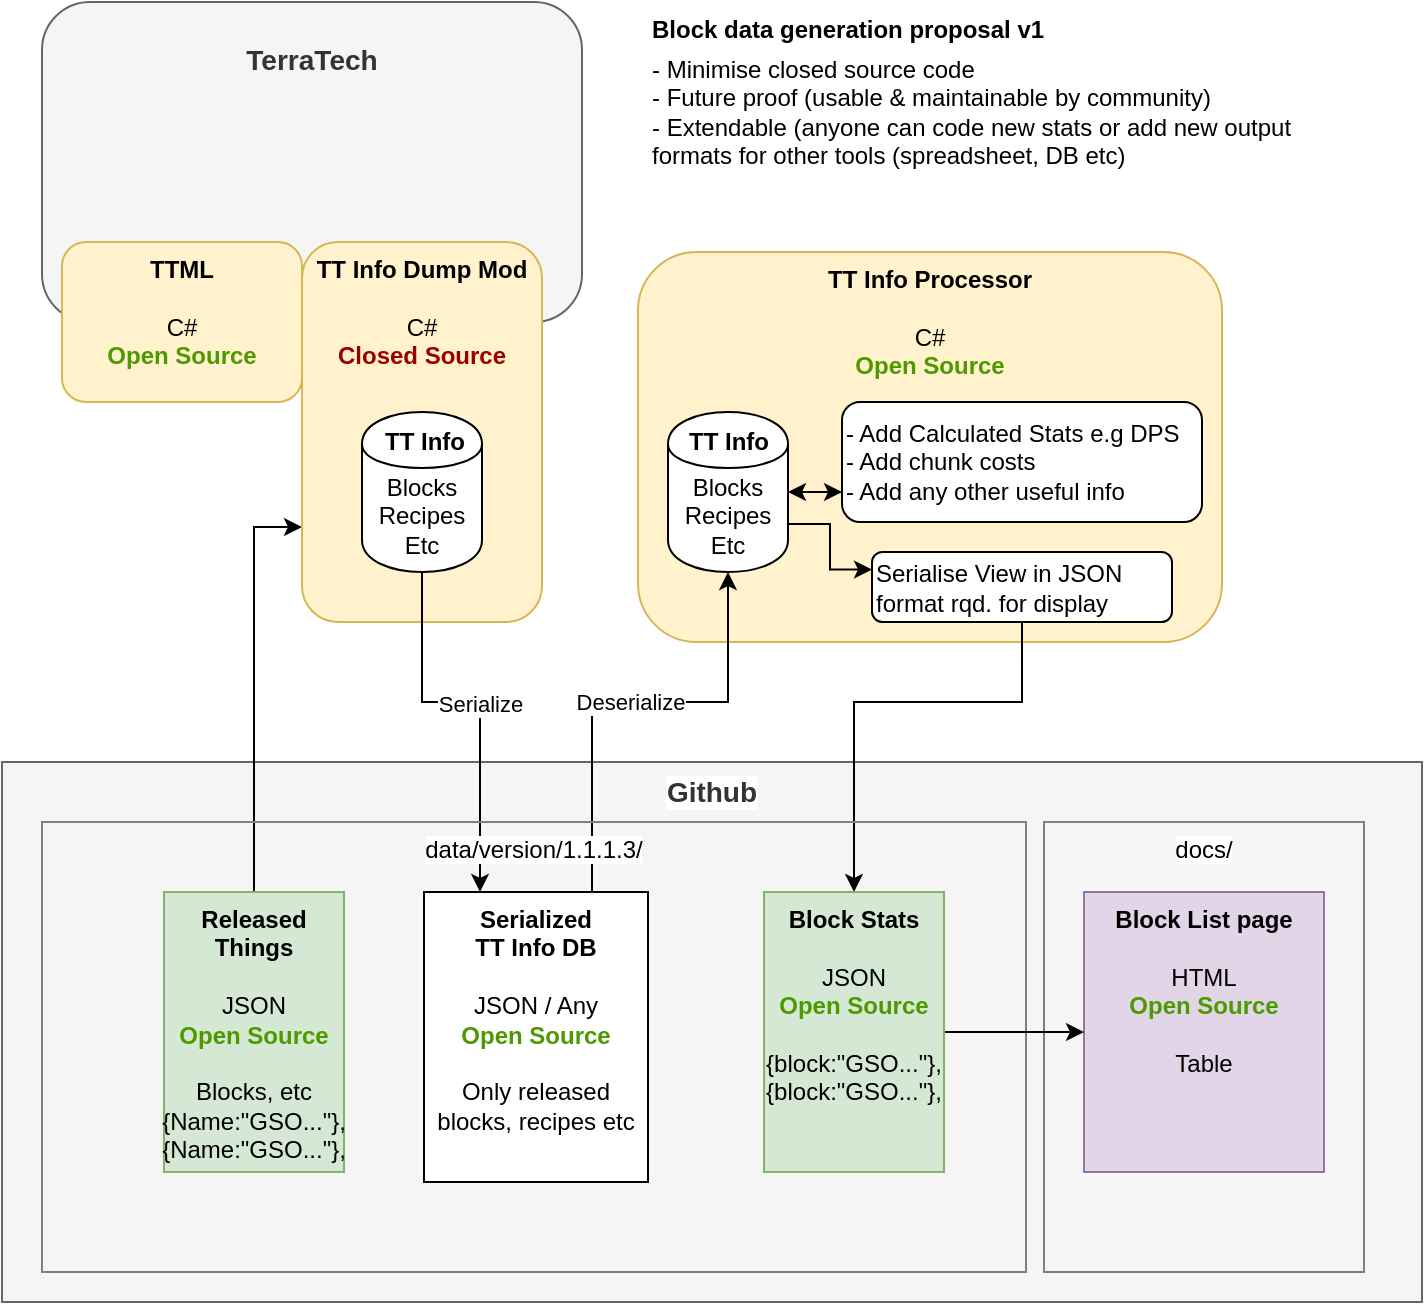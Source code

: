 <mxfile pages="1" version="11.2.4" type="github"><diagram id="ylQ4suKhHFOytM8KTiMi" name="Page-1"><mxGraphModel dx="1422" dy="768" grid="1" gridSize="10" guides="1" tooltips="1" connect="1" arrows="1" fold="1" page="1" pageScale="1" pageWidth="827" pageHeight="1169" math="0" shadow="0"><root><mxCell id="0"/><mxCell id="1" parent="0"/><mxCell id="rTBdy8aJDYl5_h8n63eU-49" value="&lt;b&gt;&lt;font style=&quot;font-size: 14px&quot;&gt;Github&lt;/font&gt;&lt;/b&gt;" style="rounded=0;whiteSpace=wrap;html=1;labelBackgroundColor=#ffffff;strokeColor=#666666;fillColor=#f5f5f5;align=center;fontColor=#333333;verticalAlign=top;" parent="1" vertex="1"><mxGeometry x="20" y="420" width="710" height="270" as="geometry"/></mxCell><mxCell id="rTBdy8aJDYl5_h8n63eU-1" value="&lt;h3&gt;TerraTech&lt;/h3&gt;" style="rounded=1;whiteSpace=wrap;html=1;verticalAlign=top;fillColor=#f5f5f5;strokeColor=#666666;fontColor=#333333;" parent="1" vertex="1"><mxGeometry x="40" y="40" width="270" height="160" as="geometry"/></mxCell><mxCell id="rTBdy8aJDYl5_h8n63eU-23" style="edgeStyle=orthogonalEdgeStyle;rounded=0;orthogonalLoop=1;jettySize=auto;html=1;exitX=0.5;exitY=0;exitDx=0;exitDy=0;entryX=0;entryY=0.75;entryDx=0;entryDy=0;" parent="1" source="rTBdy8aJDYl5_h8n63eU-6" target="rTBdy8aJDYl5_h8n63eU-10" edge="1"><mxGeometry relative="1" as="geometry"/></mxCell><mxCell id="rTBdy8aJDYl5_h8n63eU-9" value="&lt;b style=&quot;white-space: normal&quot;&gt;TTML&lt;br&gt;&lt;/b&gt;&lt;br style=&quot;white-space: normal&quot;&gt;&lt;span style=&quot;white-space: normal&quot;&gt;C#&lt;/span&gt;&lt;br style=&quot;white-space: normal&quot;&gt;&lt;span style=&quot;white-space: normal&quot;&gt;&lt;font color=&quot;#4d9900&quot;&gt;&lt;b&gt;Open Source&lt;/b&gt;&lt;/font&gt;&lt;/span&gt;" style="rounded=1;whiteSpace=wrap;html=1;verticalAlign=top;fillColor=#fff2cc;strokeColor=#d6b656;" parent="1" vertex="1"><mxGeometry x="50" y="160" width="120" height="80" as="geometry"/></mxCell><mxCell id="rTBdy8aJDYl5_h8n63eU-10" value="&lt;b style=&quot;white-space: normal&quot;&gt;TT Info Dump Mod&lt;br&gt;&lt;/b&gt;&lt;br style=&quot;white-space: normal&quot;&gt;&lt;span style=&quot;white-space: normal&quot;&gt;C#&lt;/span&gt;&lt;br style=&quot;white-space: normal&quot;&gt;&lt;span style=&quot;white-space: normal&quot;&gt;&lt;font color=&quot;#990000&quot;&gt;&lt;b&gt;Closed Source&lt;/b&gt;&lt;/font&gt;&lt;/span&gt;" style="rounded=1;whiteSpace=wrap;html=1;fillColor=#fff2cc;strokeColor=#d6b656;verticalAlign=top;" parent="1" vertex="1"><mxGeometry x="170" y="160" width="120" height="190" as="geometry"/></mxCell><mxCell id="rTBdy8aJDYl5_h8n63eU-17" value="&lt;b style=&quot;white-space: normal&quot;&gt;TT Info Processor&lt;br&gt;&lt;/b&gt;&lt;br style=&quot;white-space: normal&quot;&gt;&lt;span style=&quot;white-space: normal&quot;&gt;C#&lt;/span&gt;&lt;br style=&quot;white-space: normal&quot;&gt;&lt;span style=&quot;white-space: normal&quot;&gt;&lt;font color=&quot;#4d9900&quot;&gt;&lt;b&gt;Open Source&lt;/b&gt;&lt;/font&gt;&lt;/span&gt;" style="rounded=1;whiteSpace=wrap;html=1;fillColor=#fff2cc;strokeColor=#d6b656;verticalAlign=top;" parent="1" vertex="1"><mxGeometry x="338" y="165" width="292" height="195" as="geometry"/></mxCell><mxCell id="rTBdy8aJDYl5_h8n63eU-26" value="Serialize" style="edgeStyle=orthogonalEdgeStyle;rounded=0;orthogonalLoop=1;jettySize=auto;html=1;exitX=0.5;exitY=1;exitDx=0;exitDy=0;entryX=0.25;entryY=0;entryDx=0;entryDy=0;" parent="1" source="rTBdy8aJDYl5_h8n63eU-21" target="rTBdy8aJDYl5_h8n63eU-16" edge="1"><mxGeometry relative="1" as="geometry"><Array as="points"><mxPoint x="230" y="390"/><mxPoint x="259" y="390"/></Array></mxGeometry></mxCell><mxCell id="rTBdy8aJDYl5_h8n63eU-21" value="Blocks&lt;br&gt;Recipes&lt;br&gt;Etc" style="shape=cylinder;whiteSpace=wrap;html=1;boundedLbl=1;backgroundOutline=1;" parent="1" vertex="1"><mxGeometry x="200" y="245" width="60" height="80" as="geometry"/></mxCell><mxCell id="rTBdy8aJDYl5_h8n63eU-34" style="edgeStyle=orthogonalEdgeStyle;rounded=0;orthogonalLoop=1;jettySize=auto;html=1;exitX=1;exitY=0.5;exitDx=0;exitDy=0;entryX=0;entryY=0.75;entryDx=0;entryDy=0;startArrow=classic;startFill=1;" parent="1" source="rTBdy8aJDYl5_h8n63eU-27" target="rTBdy8aJDYl5_h8n63eU-32" edge="1"><mxGeometry relative="1" as="geometry"/></mxCell><mxCell id="rTBdy8aJDYl5_h8n63eU-37" style="edgeStyle=orthogonalEdgeStyle;rounded=0;orthogonalLoop=1;jettySize=auto;html=1;exitX=1;exitY=0.7;exitDx=0;exitDy=0;entryX=0;entryY=0.25;entryDx=0;entryDy=0;startArrow=none;startFill=0;" parent="1" source="rTBdy8aJDYl5_h8n63eU-27" target="rTBdy8aJDYl5_h8n63eU-35" edge="1"><mxGeometry relative="1" as="geometry"/></mxCell><mxCell id="rTBdy8aJDYl5_h8n63eU-27" value="Blocks&lt;br&gt;Recipes&lt;br&gt;Etc" style="shape=cylinder;whiteSpace=wrap;html=1;boundedLbl=1;backgroundOutline=1;" parent="1" vertex="1"><mxGeometry x="353" y="245" width="60" height="80" as="geometry"/></mxCell><mxCell id="rTBdy8aJDYl5_h8n63eU-32" value="- Add Calculated Stats e.g DPS&lt;br&gt;- Add chunk costs&lt;br&gt;- Add any other useful info" style="rounded=1;whiteSpace=wrap;html=1;align=left;" parent="1" vertex="1"><mxGeometry x="440" y="240" width="180" height="60" as="geometry"/></mxCell><mxCell id="rTBdy8aJDYl5_h8n63eU-28" value="Deserialize" style="edgeStyle=orthogonalEdgeStyle;rounded=0;orthogonalLoop=1;jettySize=auto;html=1;exitX=0.75;exitY=0;exitDx=0;exitDy=0;entryX=0.5;entryY=1;entryDx=0;entryDy=0;" parent="1" source="rTBdy8aJDYl5_h8n63eU-16" target="rTBdy8aJDYl5_h8n63eU-27" edge="1"><mxGeometry relative="1" as="geometry"><Array as="points"><mxPoint x="315" y="390"/><mxPoint x="383" y="390"/></Array></mxGeometry></mxCell><mxCell id="rTBdy8aJDYl5_h8n63eU-33" style="edgeStyle=orthogonalEdgeStyle;rounded=0;orthogonalLoop=1;jettySize=auto;html=1;exitX=0.5;exitY=1;exitDx=0;exitDy=0;" parent="1" source="rTBdy8aJDYl5_h8n63eU-32" target="rTBdy8aJDYl5_h8n63eU-32" edge="1"><mxGeometry relative="1" as="geometry"/></mxCell><mxCell id="rTBdy8aJDYl5_h8n63eU-40" style="edgeStyle=orthogonalEdgeStyle;rounded=0;orthogonalLoop=1;jettySize=auto;html=1;exitX=0.5;exitY=1;exitDx=0;exitDy=0;entryX=0.5;entryY=0;entryDx=0;entryDy=0;startArrow=none;startFill=0;" parent="1" source="rTBdy8aJDYl5_h8n63eU-35" target="rTBdy8aJDYl5_h8n63eU-38" edge="1"><mxGeometry relative="1" as="geometry"><Array as="points"><mxPoint x="530" y="390"/><mxPoint x="446" y="390"/></Array></mxGeometry></mxCell><mxCell id="rTBdy8aJDYl5_h8n63eU-35" value="Serialise View in JSON format rqd. for display" style="rounded=1;whiteSpace=wrap;html=1;align=left;" parent="1" vertex="1"><mxGeometry x="455" y="315" width="150" height="35" as="geometry"/></mxCell><mxCell id="rTBdy8aJDYl5_h8n63eU-39" value="data/version/1.1.1.3/" style="rounded=0;whiteSpace=wrap;html=1;align=center;fillColor=none;verticalAlign=top;labelBackgroundColor=#ffffff;labelBorderColor=none;strokeColor=#808080;" parent="1" vertex="1"><mxGeometry x="40" y="450" width="492" height="225" as="geometry"/></mxCell><mxCell id="rTBdy8aJDYl5_h8n63eU-43" value="docs/" style="rounded=0;whiteSpace=wrap;html=1;align=center;fillColor=none;verticalAlign=top;labelBackgroundColor=#ffffff;labelBorderColor=none;strokeColor=#808080;" parent="1" vertex="1"><mxGeometry x="541" y="450" width="160" height="225" as="geometry"/></mxCell><mxCell id="rTBdy8aJDYl5_h8n63eU-45" value="&lt;b&gt;Block List page&lt;br&gt;&lt;/b&gt;&lt;br&gt;HTML&lt;br&gt;&lt;font color=&quot;#4d9900&quot;&gt;&lt;b&gt;Open Source&lt;/b&gt;&lt;/font&gt;&lt;br&gt;&lt;br&gt;Table" style="rounded=0;whiteSpace=wrap;html=1;verticalAlign=top;fillColor=#e1d5e7;strokeColor=#9673a6;" parent="1" vertex="1"><mxGeometry x="561" y="485" width="120" height="140" as="geometry"/></mxCell><mxCell id="rTBdy8aJDYl5_h8n63eU-6" value="&lt;b&gt;Released Things&lt;br&gt;&lt;/b&gt;&lt;br&gt;JSON&lt;br&gt;&lt;b style=&quot;color: rgb(77 , 153 , 0)&quot;&gt;Open Source&lt;/b&gt;&lt;br&gt;&lt;br&gt;Blocks, etc&lt;br&gt;{Name:&quot;GSO...&quot;},&lt;br&gt;{Name:&quot;GSO...&quot;}," style="rounded=0;whiteSpace=wrap;html=1;verticalAlign=top;fillColor=#d5e8d4;strokeColor=#82b366;" parent="1" vertex="1"><mxGeometry x="101" y="485" width="90" height="140" as="geometry"/></mxCell><mxCell id="rTBdy8aJDYl5_h8n63eU-16" value="&lt;b&gt;Serialized &lt;br&gt;TT Info DB&lt;br&gt;&lt;/b&gt;&lt;br&gt;JSON / Any&lt;br&gt;&lt;font color=&quot;#4d9900&quot;&gt;&lt;b&gt;Open Source&lt;/b&gt;&lt;/font&gt;&lt;br&gt;&lt;br&gt;Only released blocks, recipes etc" style="rounded=0;whiteSpace=wrap;html=1;verticalAlign=top;" parent="1" vertex="1"><mxGeometry x="231" y="485" width="112" height="145" as="geometry"/></mxCell><mxCell id="rTBdy8aJDYl5_h8n63eU-50" style="edgeStyle=orthogonalEdgeStyle;rounded=0;orthogonalLoop=1;jettySize=auto;html=1;exitX=1;exitY=0.5;exitDx=0;exitDy=0;entryX=0;entryY=0.5;entryDx=0;entryDy=0;startArrow=none;startFill=0;" parent="1" source="rTBdy8aJDYl5_h8n63eU-38" target="rTBdy8aJDYl5_h8n63eU-45" edge="1"><mxGeometry relative="1" as="geometry"/></mxCell><mxCell id="rTBdy8aJDYl5_h8n63eU-38" value="&lt;b&gt;Block Stats&lt;br&gt;&lt;/b&gt;&lt;br&gt;JSON&lt;br&gt;&lt;b style=&quot;color: rgb(77 , 153 , 0)&quot;&gt;Open Source&lt;/b&gt;&lt;br&gt;&lt;br&gt;{block:&quot;GSO...&quot;},&lt;br&gt;{block:&quot;GSO...&quot;}," style="rounded=0;whiteSpace=wrap;html=1;verticalAlign=top;fillColor=#d5e8d4;strokeColor=#82b366;" parent="1" vertex="1"><mxGeometry x="401" y="485" width="90" height="140" as="geometry"/></mxCell><mxCell id="rTBdy8aJDYl5_h8n63eU-54" value="&lt;b&gt;Block data generation proposal v1&lt;br&gt;&lt;/b&gt;" style="text;html=1;strokeColor=none;fillColor=none;align=left;verticalAlign=top;whiteSpace=wrap;rounded=0;labelBackgroundColor=#ffffff;" parent="1" vertex="1"><mxGeometry x="343" y="40" width="207" height="20" as="geometry"/></mxCell><mxCell id="rTBdy8aJDYl5_h8n63eU-55" value="- Minimise closed source code&lt;br&gt;- Future proof (usable &amp;amp; maintainable by community)&lt;br&gt;- Extendable (anyone can code new stats or add new output formats for other tools (spreadsheet, DB etc)" style="text;html=1;strokeColor=none;fillColor=none;align=left;verticalAlign=top;whiteSpace=wrap;rounded=0;labelBackgroundColor=#ffffff;" parent="1" vertex="1"><mxGeometry x="343" y="60" width="347" height="100" as="geometry"/></mxCell><mxCell id="rTBdy8aJDYl5_h8n63eU-58" value="TT Info" style="text;html=1;strokeColor=none;fillColor=none;align=center;verticalAlign=middle;whiteSpace=wrap;rounded=0;labelBackgroundColor=#ffffff;fontStyle=1" parent="1" vertex="1"><mxGeometry x="206.5" y="250" width="49" height="20" as="geometry"/></mxCell><mxCell id="rTBdy8aJDYl5_h8n63eU-60" value="TT Info" style="text;html=1;strokeColor=none;fillColor=none;align=center;verticalAlign=middle;whiteSpace=wrap;rounded=0;labelBackgroundColor=#ffffff;fontStyle=1" parent="1" vertex="1"><mxGeometry x="358.5" y="250" width="49" height="20" as="geometry"/></mxCell></root></mxGraphModel></diagram></mxfile>